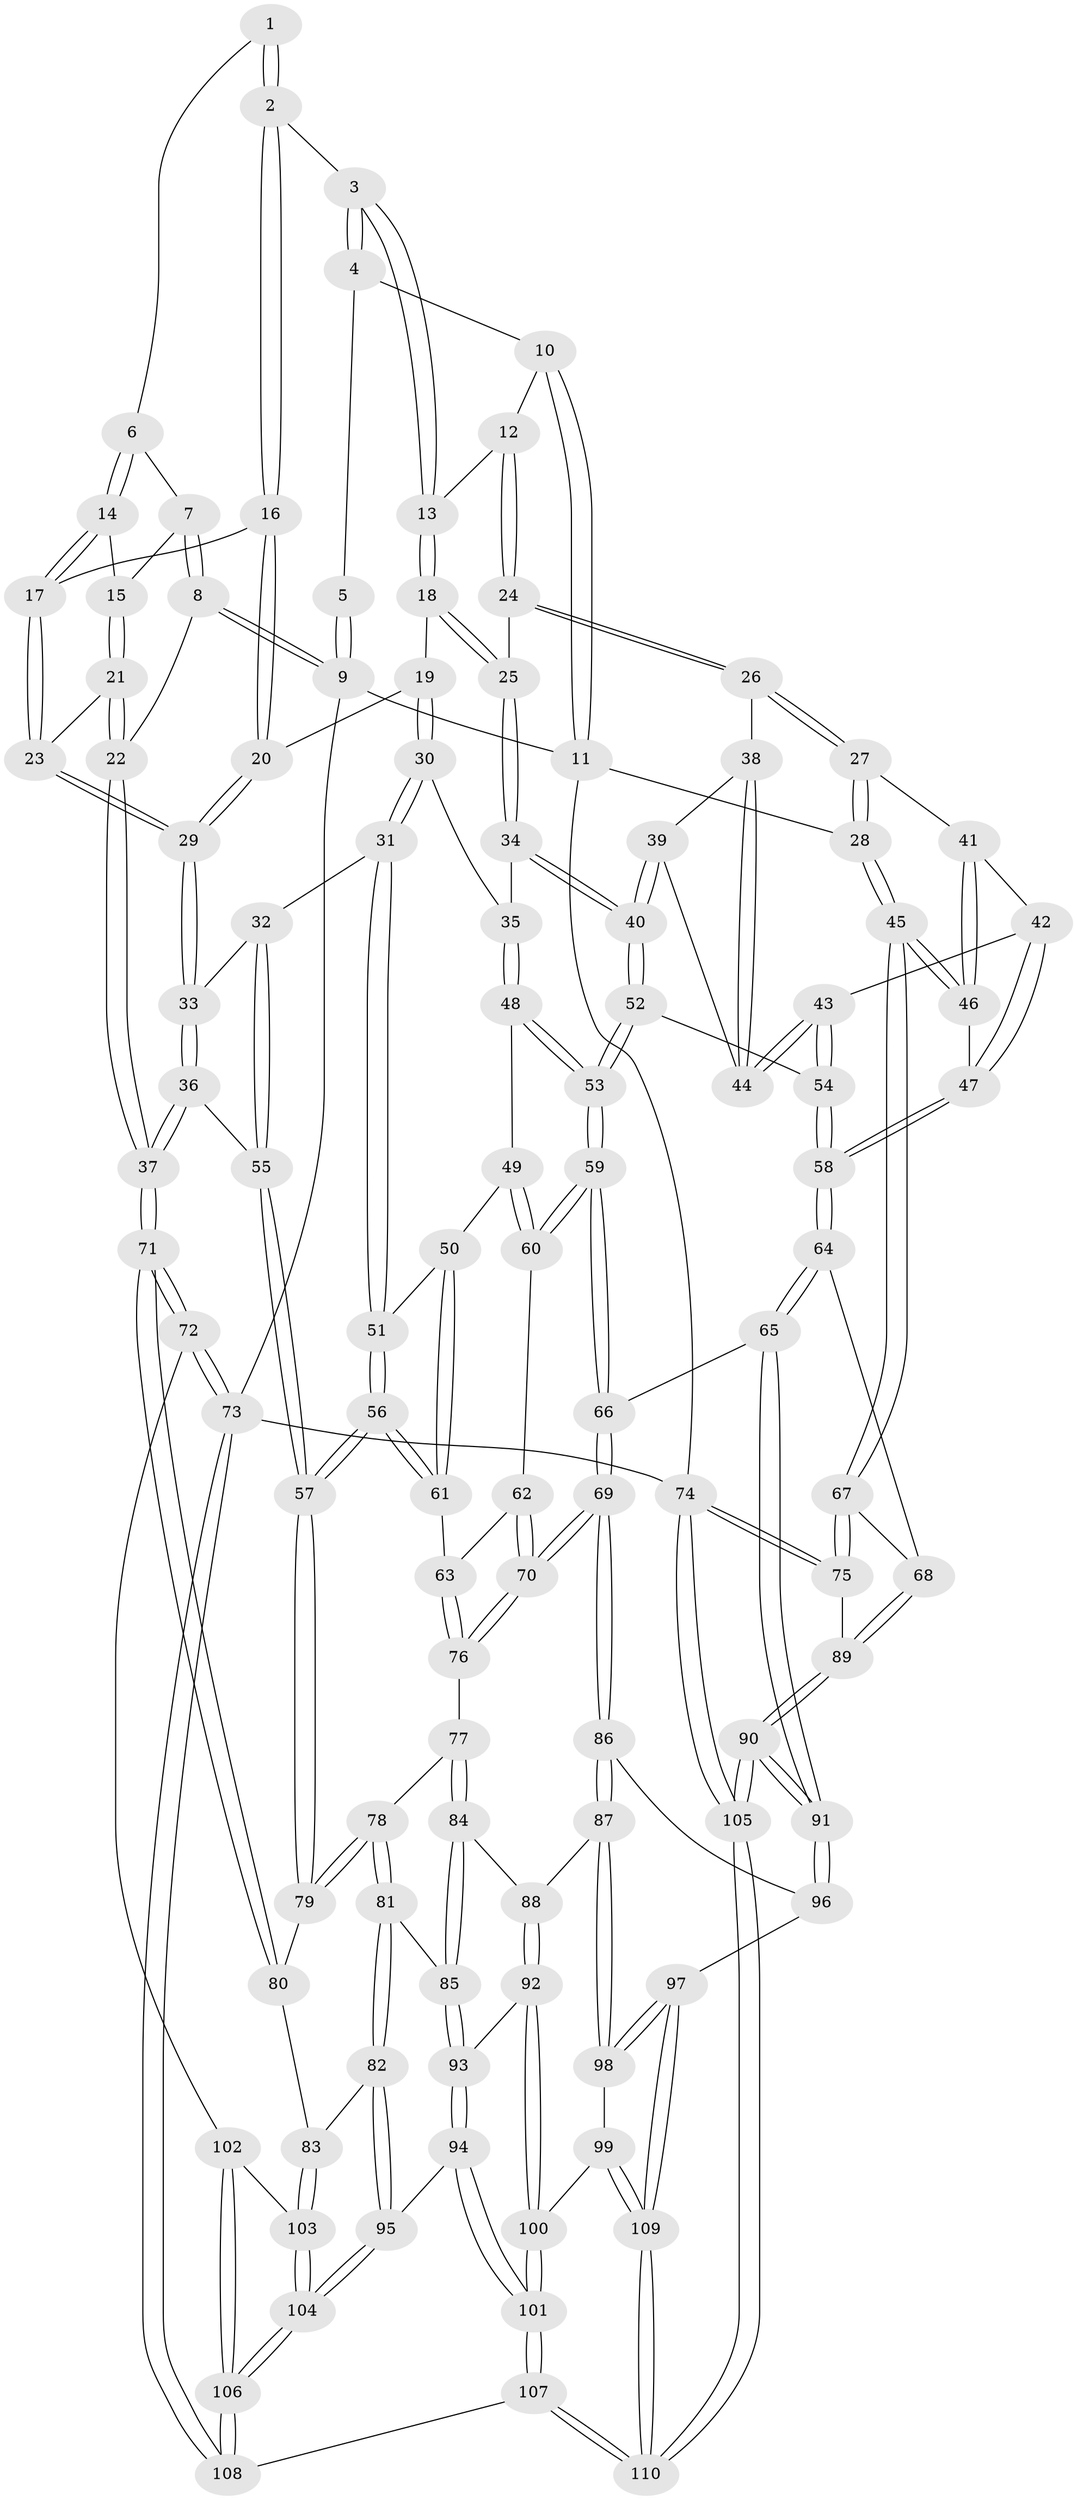 // Generated by graph-tools (version 1.1) at 2025/38/03/09/25 02:38:43]
// undirected, 110 vertices, 272 edges
graph export_dot {
graph [start="1"]
  node [color=gray90,style=filled];
  1 [pos="+0.20487791675056619+0"];
  2 [pos="+0.2963053659343353+0.08392270284609508"];
  3 [pos="+0.490384748970973+0"];
  4 [pos="+0.5235164259285581+0"];
  5 [pos="+0.18292893838471735+0"];
  6 [pos="+0.16804834860899387+0.01874895342722315"];
  7 [pos="+0.09769959241004825+0.060915535578276926"];
  8 [pos="+0+0"];
  9 [pos="+0+0"];
  10 [pos="+0.5826927056345442+0"];
  11 [pos="+1+0"];
  12 [pos="+0.6760879956133161+0.11526083049940812"];
  13 [pos="+0.4754036862918734+0.1021782828451172"];
  14 [pos="+0.16023277188347984+0.11193711338011862"];
  15 [pos="+0.1031794570569766+0.12675171478866457"];
  16 [pos="+0.3027997663108141+0.1364273984939562"];
  17 [pos="+0.21829925685488677+0.15725361679183952"];
  18 [pos="+0.4633831709419072+0.1309884565615315"];
  19 [pos="+0.3762499242477947+0.18513316536855337"];
  20 [pos="+0.3368606705093711+0.16194246789299915"];
  21 [pos="+0.006622195920363087+0.18527875026238302"];
  22 [pos="+0+0.22152580412426257"];
  23 [pos="+0.17467035167195483+0.23617705202028869"];
  24 [pos="+0.7077043067729495+0.16107997545799693"];
  25 [pos="+0.5796746760963082+0.231111156517157"];
  26 [pos="+0.791045977961213+0.18845497820133966"];
  27 [pos="+0.8917179741852425+0.17447607983567112"];
  28 [pos="+1+0.018191753557854382"];
  29 [pos="+0.19412881329926843+0.2994835872241101"];
  30 [pos="+0.37895624417570783+0.27276987194074487"];
  31 [pos="+0.3347445667892819+0.3253495374372245"];
  32 [pos="+0.3035862924065006+0.33891626626779325"];
  33 [pos="+0.19476752228621358+0.3034587798479391"];
  34 [pos="+0.5616353068926339+0.30016877924259544"];
  35 [pos="+0.48533316329801734+0.323797126640255"];
  36 [pos="+0.081948319499105+0.40802848514727635"];
  37 [pos="+0+0.4393821290390344"];
  38 [pos="+0.7850108906359958+0.19913135036488422"];
  39 [pos="+0.6522331233119868+0.33225243698374535"];
  40 [pos="+0.6043222416907669+0.3467964066153183"];
  41 [pos="+0.8696829908794457+0.25192758842418816"];
  42 [pos="+0.8439926168178775+0.3252052756424612"];
  43 [pos="+0.7357166330645049+0.39285334202292377"];
  44 [pos="+0.7323099862522531+0.3730333989754368"];
  45 [pos="+1+0.39734691041849457"];
  46 [pos="+0.8879020592531127+0.4462821159158698"];
  47 [pos="+0.8103320280078387+0.47138964505144915"];
  48 [pos="+0.4756417853165242+0.4331567252568894"];
  49 [pos="+0.4632703365408435+0.4413954088798323"];
  50 [pos="+0.4516833685341028+0.4446448548543616"];
  51 [pos="+0.402779176730072+0.43408228196711857"];
  52 [pos="+0.6141280440044323+0.4292587482249063"];
  53 [pos="+0.5829671459573467+0.4635210602203346"];
  54 [pos="+0.7378603437073807+0.4479042253131003"];
  55 [pos="+0.25413372143025237+0.5017969710654668"];
  56 [pos="+0.2907387593691473+0.530195333671145"];
  57 [pos="+0.270676623962055+0.5341405385347628"];
  58 [pos="+0.7858224790890704+0.49379497874324807"];
  59 [pos="+0.5824781960614396+0.5503948506407943"];
  60 [pos="+0.48795492323753725+0.5252180325194712"];
  61 [pos="+0.41244651648659814+0.5518974242690982"];
  62 [pos="+0.4568036757790589+0.548958457387446"];
  63 [pos="+0.41427320974385745+0.5535856630227732"];
  64 [pos="+0.7864605193655049+0.6153746240489362"];
  65 [pos="+0.7241119016480784+0.6548426983753277"];
  66 [pos="+0.6193081169639433+0.6732198035149514"];
  67 [pos="+1+0.5785184990602336"];
  68 [pos="+0.8741842942135676+0.6397478705203904"];
  69 [pos="+0.6160314218101521+0.6759994787428137"];
  70 [pos="+0.6124435427565356+0.6754012081292895"];
  71 [pos="+0+0.5846396093023116"];
  72 [pos="+0+0.7410613279538567"];
  73 [pos="+0+1"];
  74 [pos="+1+1"];
  75 [pos="+1+0.6995540083628069"];
  76 [pos="+0.44179854394237417+0.6649014598783342"];
  77 [pos="+0.4005034954375278+0.6869438010014128"];
  78 [pos="+0.3188227172604966+0.6753044667506556"];
  79 [pos="+0.24330752787317403+0.6260183188283552"];
  80 [pos="+0.22914035787005196+0.6344836213181678"];
  81 [pos="+0.31646862935333653+0.7909235785102815"];
  82 [pos="+0.2539086083545882+0.8283989145059951"];
  83 [pos="+0.18192539778859224+0.7912058180502343"];
  84 [pos="+0.4098626742506026+0.7805214920355752"];
  85 [pos="+0.34437880711722+0.8019143422487158"];
  86 [pos="+0.6077640855753611+0.7072569734762765"];
  87 [pos="+0.5549061740449835+0.7813723594454569"];
  88 [pos="+0.41127361161558434+0.7819911181295944"];
  89 [pos="+0.9081191822116705+0.8070535942790191"];
  90 [pos="+0.8537615354032959+1"];
  91 [pos="+0.8482175510424594+1"];
  92 [pos="+0.42273649694332777+0.8432799986949234"];
  93 [pos="+0.35493149464028595+0.8457137894534928"];
  94 [pos="+0.32646186956116074+0.9154649573472254"];
  95 [pos="+0.26847141680007386+0.8636779279716892"];
  96 [pos="+0.6521501501660679+0.8098996757541559"];
  97 [pos="+0.6237034865239317+0.9361085998951342"];
  98 [pos="+0.5292853390652806+0.8608636053570159"];
  99 [pos="+0.4676711369021007+0.9040968152680644"];
  100 [pos="+0.46255287742549855+0.9062640755256037"];
  101 [pos="+0.37602948362760324+1"];
  102 [pos="+0+0.8032274361685269"];
  103 [pos="+0.10052005803838664+0.8337053182042412"];
  104 [pos="+0.16577465189466245+0.979087625022589"];
  105 [pos="+0.9015729724684337+1"];
  106 [pos="+0.20571998648976325+1"];
  107 [pos="+0.341884387439726+1"];
  108 [pos="+0.20996698440763792+1"];
  109 [pos="+0.7322881656066496+1"];
  110 [pos="+0.8519598190695307+1"];
  1 -- 2;
  1 -- 2;
  1 -- 6;
  2 -- 3;
  2 -- 16;
  2 -- 16;
  3 -- 4;
  3 -- 4;
  3 -- 13;
  3 -- 13;
  4 -- 5;
  4 -- 10;
  5 -- 9;
  5 -- 9;
  6 -- 7;
  6 -- 14;
  6 -- 14;
  7 -- 8;
  7 -- 8;
  7 -- 15;
  8 -- 9;
  8 -- 9;
  8 -- 22;
  9 -- 11;
  9 -- 73;
  10 -- 11;
  10 -- 11;
  10 -- 12;
  11 -- 28;
  11 -- 74;
  12 -- 13;
  12 -- 24;
  12 -- 24;
  13 -- 18;
  13 -- 18;
  14 -- 15;
  14 -- 17;
  14 -- 17;
  15 -- 21;
  15 -- 21;
  16 -- 17;
  16 -- 20;
  16 -- 20;
  17 -- 23;
  17 -- 23;
  18 -- 19;
  18 -- 25;
  18 -- 25;
  19 -- 20;
  19 -- 30;
  19 -- 30;
  20 -- 29;
  20 -- 29;
  21 -- 22;
  21 -- 22;
  21 -- 23;
  22 -- 37;
  22 -- 37;
  23 -- 29;
  23 -- 29;
  24 -- 25;
  24 -- 26;
  24 -- 26;
  25 -- 34;
  25 -- 34;
  26 -- 27;
  26 -- 27;
  26 -- 38;
  27 -- 28;
  27 -- 28;
  27 -- 41;
  28 -- 45;
  28 -- 45;
  29 -- 33;
  29 -- 33;
  30 -- 31;
  30 -- 31;
  30 -- 35;
  31 -- 32;
  31 -- 51;
  31 -- 51;
  32 -- 33;
  32 -- 55;
  32 -- 55;
  33 -- 36;
  33 -- 36;
  34 -- 35;
  34 -- 40;
  34 -- 40;
  35 -- 48;
  35 -- 48;
  36 -- 37;
  36 -- 37;
  36 -- 55;
  37 -- 71;
  37 -- 71;
  38 -- 39;
  38 -- 44;
  38 -- 44;
  39 -- 40;
  39 -- 40;
  39 -- 44;
  40 -- 52;
  40 -- 52;
  41 -- 42;
  41 -- 46;
  41 -- 46;
  42 -- 43;
  42 -- 47;
  42 -- 47;
  43 -- 44;
  43 -- 44;
  43 -- 54;
  43 -- 54;
  45 -- 46;
  45 -- 46;
  45 -- 67;
  45 -- 67;
  46 -- 47;
  47 -- 58;
  47 -- 58;
  48 -- 49;
  48 -- 53;
  48 -- 53;
  49 -- 50;
  49 -- 60;
  49 -- 60;
  50 -- 51;
  50 -- 61;
  50 -- 61;
  51 -- 56;
  51 -- 56;
  52 -- 53;
  52 -- 53;
  52 -- 54;
  53 -- 59;
  53 -- 59;
  54 -- 58;
  54 -- 58;
  55 -- 57;
  55 -- 57;
  56 -- 57;
  56 -- 57;
  56 -- 61;
  56 -- 61;
  57 -- 79;
  57 -- 79;
  58 -- 64;
  58 -- 64;
  59 -- 60;
  59 -- 60;
  59 -- 66;
  59 -- 66;
  60 -- 62;
  61 -- 63;
  62 -- 63;
  62 -- 70;
  62 -- 70;
  63 -- 76;
  63 -- 76;
  64 -- 65;
  64 -- 65;
  64 -- 68;
  65 -- 66;
  65 -- 91;
  65 -- 91;
  66 -- 69;
  66 -- 69;
  67 -- 68;
  67 -- 75;
  67 -- 75;
  68 -- 89;
  68 -- 89;
  69 -- 70;
  69 -- 70;
  69 -- 86;
  69 -- 86;
  70 -- 76;
  70 -- 76;
  71 -- 72;
  71 -- 72;
  71 -- 80;
  71 -- 80;
  72 -- 73;
  72 -- 73;
  72 -- 102;
  73 -- 108;
  73 -- 108;
  73 -- 74;
  74 -- 75;
  74 -- 75;
  74 -- 105;
  74 -- 105;
  75 -- 89;
  76 -- 77;
  77 -- 78;
  77 -- 84;
  77 -- 84;
  78 -- 79;
  78 -- 79;
  78 -- 81;
  78 -- 81;
  79 -- 80;
  80 -- 83;
  81 -- 82;
  81 -- 82;
  81 -- 85;
  82 -- 83;
  82 -- 95;
  82 -- 95;
  83 -- 103;
  83 -- 103;
  84 -- 85;
  84 -- 85;
  84 -- 88;
  85 -- 93;
  85 -- 93;
  86 -- 87;
  86 -- 87;
  86 -- 96;
  87 -- 88;
  87 -- 98;
  87 -- 98;
  88 -- 92;
  88 -- 92;
  89 -- 90;
  89 -- 90;
  90 -- 91;
  90 -- 91;
  90 -- 105;
  90 -- 105;
  91 -- 96;
  91 -- 96;
  92 -- 93;
  92 -- 100;
  92 -- 100;
  93 -- 94;
  93 -- 94;
  94 -- 95;
  94 -- 101;
  94 -- 101;
  95 -- 104;
  95 -- 104;
  96 -- 97;
  97 -- 98;
  97 -- 98;
  97 -- 109;
  97 -- 109;
  98 -- 99;
  99 -- 100;
  99 -- 109;
  99 -- 109;
  100 -- 101;
  100 -- 101;
  101 -- 107;
  101 -- 107;
  102 -- 103;
  102 -- 106;
  102 -- 106;
  103 -- 104;
  103 -- 104;
  104 -- 106;
  104 -- 106;
  105 -- 110;
  105 -- 110;
  106 -- 108;
  106 -- 108;
  107 -- 108;
  107 -- 110;
  107 -- 110;
  109 -- 110;
  109 -- 110;
}
